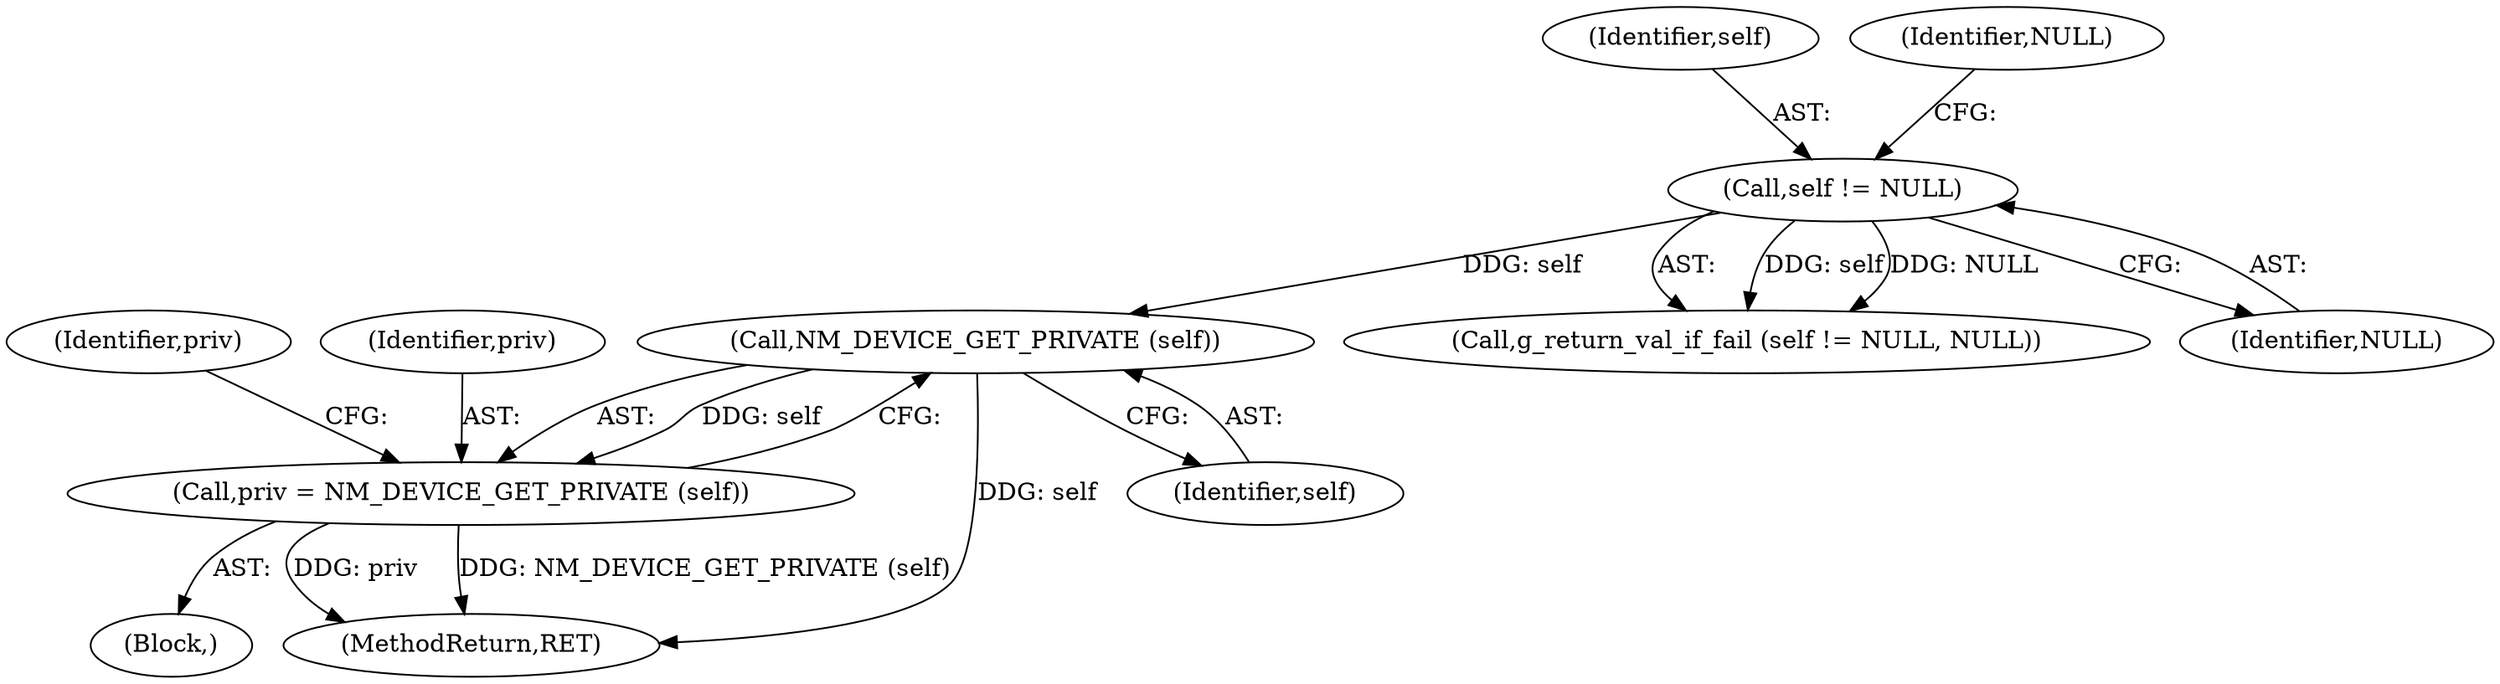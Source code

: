 digraph "0_NetworkManager_d5fc88e573fa58b93034b04d35a2454f5d28cad9@pointer" {
"1000385" [label="(Call,NM_DEVICE_GET_PRIVATE (self))"];
"1000379" [label="(Call,self != NULL)"];
"1000383" [label="(Call,priv = NM_DEVICE_GET_PRIVATE (self))"];
"1000378" [label="(Call,g_return_val_if_fail (self != NULL, NULL))"];
"1000379" [label="(Call,self != NULL)"];
"1000385" [label="(Call,NM_DEVICE_GET_PRIVATE (self))"];
"1000383" [label="(Call,priv = NM_DEVICE_GET_PRIVATE (self))"];
"1000376" [label="(Block,)"];
"1007368" [label="(MethodReturn,RET)"];
"1000380" [label="(Identifier,self)"];
"1000382" [label="(Identifier,NULL)"];
"1000381" [label="(Identifier,NULL)"];
"1000386" [label="(Identifier,self)"];
"1000390" [label="(Identifier,priv)"];
"1000384" [label="(Identifier,priv)"];
"1000385" -> "1000383"  [label="AST: "];
"1000385" -> "1000386"  [label="CFG: "];
"1000386" -> "1000385"  [label="AST: "];
"1000383" -> "1000385"  [label="CFG: "];
"1000385" -> "1007368"  [label="DDG: self"];
"1000385" -> "1000383"  [label="DDG: self"];
"1000379" -> "1000385"  [label="DDG: self"];
"1000379" -> "1000378"  [label="AST: "];
"1000379" -> "1000381"  [label="CFG: "];
"1000380" -> "1000379"  [label="AST: "];
"1000381" -> "1000379"  [label="AST: "];
"1000382" -> "1000379"  [label="CFG: "];
"1000379" -> "1000378"  [label="DDG: self"];
"1000379" -> "1000378"  [label="DDG: NULL"];
"1000383" -> "1000376"  [label="AST: "];
"1000384" -> "1000383"  [label="AST: "];
"1000390" -> "1000383"  [label="CFG: "];
"1000383" -> "1007368"  [label="DDG: priv"];
"1000383" -> "1007368"  [label="DDG: NM_DEVICE_GET_PRIVATE (self)"];
}
